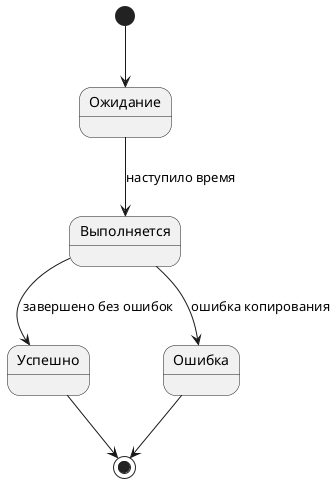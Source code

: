 @startuml
[*] --> Ожидание

Ожидание --> Выполняется : наступило время
Выполняется --> Успешно : завершено без ошибок
Выполняется --> Ошибка : ошибка копирования
Успешно --> [*]
Ошибка --> [*]
@enduml

